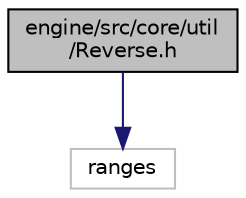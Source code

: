 digraph "engine/src/core/util/Reverse.h"
{
 // LATEX_PDF_SIZE
  edge [fontname="Helvetica",fontsize="10",labelfontname="Helvetica",labelfontsize="10"];
  node [fontname="Helvetica",fontsize="10",shape=record];
  Node1 [label="engine/src/core/util\l/Reverse.h",height=0.2,width=0.4,color="black", fillcolor="grey75", style="filled", fontcolor="black",tooltip="A lightweight utility for Reversing STL based containers."];
  Node1 -> Node2 [color="midnightblue",fontsize="10",style="solid"];
  Node2 [label="ranges",height=0.2,width=0.4,color="grey75", fillcolor="white", style="filled",tooltip=" "];
}
